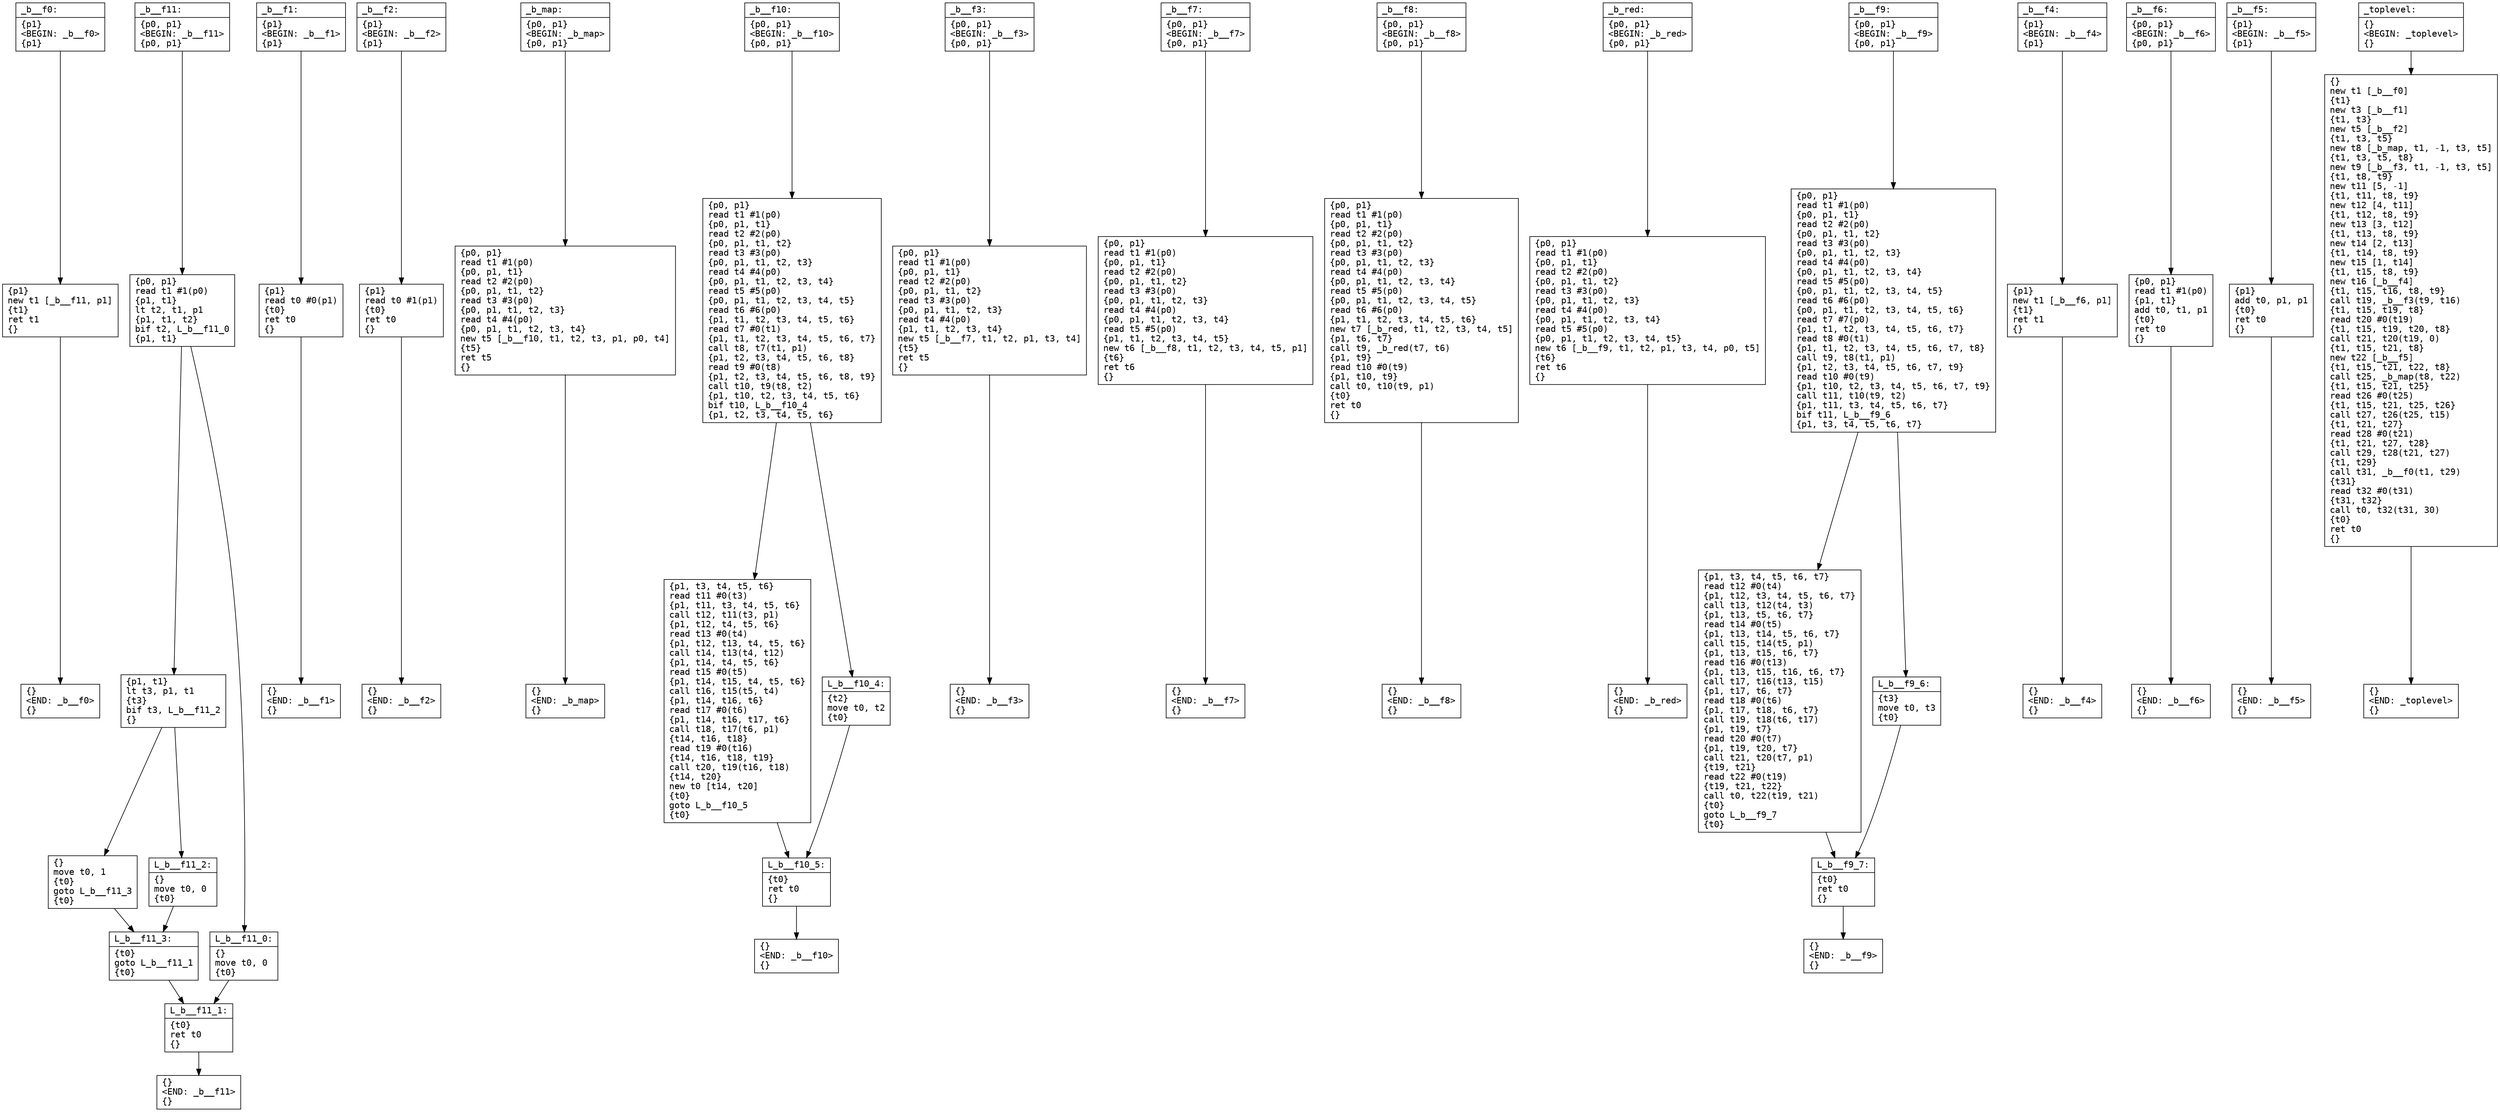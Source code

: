 digraph CFG {
  node [shape=record fontname="courier"]
  _b__f00 [label="{_b__f0:\l|\{p1\}\l\<BEGIN: _b__f0\>\l\{p1\}\l}"];
  _b__f01 [label="{\{p1\}\lnew  t1 [_b__f11, p1]\l\{t1\}\lret  t1\l\{\}\l}"];
  _b__f02 [label="{\{\}\l\<END: _b__f0\>\l\{\}\l}"];

  _b__f00 -> _b__f01
  _b__f01 -> _b__f02
  
  _b__f110 [label="{_b__f11:\l|\{p0, p1\}\l\<BEGIN: _b__f11\>\l\{p0, p1\}\l}"];
  _b__f111 [label="{\{p0, p1\}\lread  t1 #1(p0)\l\{p1, t1\}\llt  t2, t1, p1\l\{p1, t1, t2\}\lbif  t2, L_b__f11_0\l\{p1, t1\}\l}"];
  _b__f112 [label="{\{p1, t1\}\llt  t3, p1, t1\l\{t3\}\lbif  t3, L_b__f11_2\l\{\}\l}"];
  _b__f113 [label="{\{\}\lmove  t0, 1\l\{t0\}\lgoto  L_b__f11_3\l\{t0\}\l}"];
  _b__f114 [label="{L_b__f11_2:\l|\{\}\lmove  t0, 0\l\{t0\}\l}"];
  _b__f115 [label="{L_b__f11_3:\l|\{t0\}\lgoto  L_b__f11_1\l\{t0\}\l}"];
  _b__f116 [label="{L_b__f11_0:\l|\{\}\lmove  t0, 0\l\{t0\}\l}"];
  _b__f117 [label="{L_b__f11_1:\l|\{t0\}\lret  t0\l\{\}\l}"];
  _b__f118 [label="{\{\}\l\<END: _b__f11\>\l\{\}\l}"];

  _b__f110 -> _b__f111
  _b__f111 -> _b__f116
  _b__f111 -> _b__f112
  _b__f112 -> _b__f114
  _b__f112 -> _b__f113
  _b__f113 -> _b__f115
  _b__f114 -> _b__f115
  _b__f115 -> _b__f117
  _b__f116 -> _b__f117
  _b__f117 -> _b__f118
  
  _b__f10 [label="{_b__f1:\l|\{p1\}\l\<BEGIN: _b__f1\>\l\{p1\}\l}"];
  _b__f11 [label="{\{p1\}\lread  t0 #0(p1)\l\{t0\}\lret  t0\l\{\}\l}"];
  _b__f12 [label="{\{\}\l\<END: _b__f1\>\l\{\}\l}"];

  _b__f10 -> _b__f11
  _b__f11 -> _b__f12
  
  _b__f20 [label="{_b__f2:\l|\{p1\}\l\<BEGIN: _b__f2\>\l\{p1\}\l}"];
  _b__f21 [label="{\{p1\}\lread  t0 #1(p1)\l\{t0\}\lret  t0\l\{\}\l}"];
  _b__f22 [label="{\{\}\l\<END: _b__f2\>\l\{\}\l}"];

  _b__f20 -> _b__f21
  _b__f21 -> _b__f22
  
  _b_map0 [label="{_b_map:\l|\{p0, p1\}\l\<BEGIN: _b_map\>\l\{p0, p1\}\l}"];
  _b_map1 [label="{\{p0, p1\}\lread  t1 #1(p0)\l\{p0, p1, t1\}\lread  t2 #2(p0)\l\{p0, p1, t1, t2\}\lread  t3 #3(p0)\l\{p0, p1, t1, t2, t3\}\lread  t4 #4(p0)\l\{p0, p1, t1, t2, t3, t4\}\lnew  t5 [_b__f10, t1, t2, t3, p1, p0, t4]\l\{t5\}\lret  t5\l\{\}\l}"];
  _b_map2 [label="{\{\}\l\<END: _b_map\>\l\{\}\l}"];

  _b_map0 -> _b_map1
  _b_map1 -> _b_map2
  
  _b__f100 [label="{_b__f10:\l|\{p0, p1\}\l\<BEGIN: _b__f10\>\l\{p0, p1\}\l}"];
  _b__f101 [label="{\{p0, p1\}\lread  t1 #1(p0)\l\{p0, p1, t1\}\lread  t2 #2(p0)\l\{p0, p1, t1, t2\}\lread  t3 #3(p0)\l\{p0, p1, t1, t2, t3\}\lread  t4 #4(p0)\l\{p0, p1, t1, t2, t3, t4\}\lread  t5 #5(p0)\l\{p0, p1, t1, t2, t3, t4, t5\}\lread  t6 #6(p0)\l\{p1, t1, t2, t3, t4, t5, t6\}\lread  t7 #0(t1)\l\{p1, t1, t2, t3, t4, t5, t6, t7\}\lcall  t8, t7(t1, p1)\l\{p1, t2, t3, t4, t5, t6, t8\}\lread  t9 #0(t8)\l\{p1, t2, t3, t4, t5, t6, t8, t9\}\lcall  t10, t9(t8, t2)\l\{p1, t10, t2, t3, t4, t5, t6\}\lbif  t10, L_b__f10_4\l\{p1, t2, t3, t4, t5, t6\}\l}"];
  _b__f102 [label="{\{p1, t3, t4, t5, t6\}\lread  t11 #0(t3)\l\{p1, t11, t3, t4, t5, t6\}\lcall  t12, t11(t3, p1)\l\{p1, t12, t4, t5, t6\}\lread  t13 #0(t4)\l\{p1, t12, t13, t4, t5, t6\}\lcall  t14, t13(t4, t12)\l\{p1, t14, t4, t5, t6\}\lread  t15 #0(t5)\l\{p1, t14, t15, t4, t5, t6\}\lcall  t16, t15(t5, t4)\l\{p1, t14, t16, t6\}\lread  t17 #0(t6)\l\{p1, t14, t16, t17, t6\}\lcall  t18, t17(t6, p1)\l\{t14, t16, t18\}\lread  t19 #0(t16)\l\{t14, t16, t18, t19\}\lcall  t20, t19(t16, t18)\l\{t14, t20\}\lnew  t0 [t14, t20]\l\{t0\}\lgoto  L_b__f10_5\l\{t0\}\l}"];
  _b__f103 [label="{L_b__f10_4:\l|\{t2\}\lmove  t0, t2\l\{t0\}\l}"];
  _b__f104 [label="{L_b__f10_5:\l|\{t0\}\lret  t0\l\{\}\l}"];
  _b__f105 [label="{\{\}\l\<END: _b__f10\>\l\{\}\l}"];

  _b__f100 -> _b__f101
  _b__f101 -> _b__f103
  _b__f101 -> _b__f102
  _b__f102 -> _b__f104
  _b__f103 -> _b__f104
  _b__f104 -> _b__f105
  
  _b__f30 [label="{_b__f3:\l|\{p0, p1\}\l\<BEGIN: _b__f3\>\l\{p0, p1\}\l}"];
  _b__f31 [label="{\{p0, p1\}\lread  t1 #1(p0)\l\{p0, p1, t1\}\lread  t2 #2(p0)\l\{p0, p1, t1, t2\}\lread  t3 #3(p0)\l\{p0, p1, t1, t2, t3\}\lread  t4 #4(p0)\l\{p1, t1, t2, t3, t4\}\lnew  t5 [_b__f7, t1, t2, p1, t3, t4]\l\{t5\}\lret  t5\l\{\}\l}"];
  _b__f32 [label="{\{\}\l\<END: _b__f3\>\l\{\}\l}"];

  _b__f30 -> _b__f31
  _b__f31 -> _b__f32
  
  _b__f70 [label="{_b__f7:\l|\{p0, p1\}\l\<BEGIN: _b__f7\>\l\{p0, p1\}\l}"];
  _b__f71 [label="{\{p0, p1\}\lread  t1 #1(p0)\l\{p0, p1, t1\}\lread  t2 #2(p0)\l\{p0, p1, t1, t2\}\lread  t3 #3(p0)\l\{p0, p1, t1, t2, t3\}\lread  t4 #4(p0)\l\{p0, p1, t1, t2, t3, t4\}\lread  t5 #5(p0)\l\{p1, t1, t2, t3, t4, t5\}\lnew  t6 [_b__f8, t1, t2, t3, t4, t5, p1]\l\{t6\}\lret  t6\l\{\}\l}"];
  _b__f72 [label="{\{\}\l\<END: _b__f7\>\l\{\}\l}"];

  _b__f70 -> _b__f71
  _b__f71 -> _b__f72
  
  _b__f80 [label="{_b__f8:\l|\{p0, p1\}\l\<BEGIN: _b__f8\>\l\{p0, p1\}\l}"];
  _b__f81 [label="{\{p0, p1\}\lread  t1 #1(p0)\l\{p0, p1, t1\}\lread  t2 #2(p0)\l\{p0, p1, t1, t2\}\lread  t3 #3(p0)\l\{p0, p1, t1, t2, t3\}\lread  t4 #4(p0)\l\{p0, p1, t1, t2, t3, t4\}\lread  t5 #5(p0)\l\{p0, p1, t1, t2, t3, t4, t5\}\lread  t6 #6(p0)\l\{p1, t1, t2, t3, t4, t5, t6\}\lnew  t7 [_b_red, t1, t2, t3, t4, t5]\l\{p1, t6, t7\}\lcall  t9, _b_red(t7, t6)\l\{p1, t9\}\lread  t10 #0(t9)\l\{p1, t10, t9\}\lcall  t0, t10(t9, p1)\l\{t0\}\lret  t0\l\{\}\l}"];
  _b__f82 [label="{\{\}\l\<END: _b__f8\>\l\{\}\l}"];

  _b__f80 -> _b__f81
  _b__f81 -> _b__f82
  
  _b_red0 [label="{_b_red:\l|\{p0, p1\}\l\<BEGIN: _b_red\>\l\{p0, p1\}\l}"];
  _b_red1 [label="{\{p0, p1\}\lread  t1 #1(p0)\l\{p0, p1, t1\}\lread  t2 #2(p0)\l\{p0, p1, t1, t2\}\lread  t3 #3(p0)\l\{p0, p1, t1, t2, t3\}\lread  t4 #4(p0)\l\{p0, p1, t1, t2, t3, t4\}\lread  t5 #5(p0)\l\{p0, p1, t1, t2, t3, t4, t5\}\lnew  t6 [_b__f9, t1, t2, p1, t3, t4, p0, t5]\l\{t6\}\lret  t6\l\{\}\l}"];
  _b_red2 [label="{\{\}\l\<END: _b_red\>\l\{\}\l}"];

  _b_red0 -> _b_red1
  _b_red1 -> _b_red2
  
  _b__f90 [label="{_b__f9:\l|\{p0, p1\}\l\<BEGIN: _b__f9\>\l\{p0, p1\}\l}"];
  _b__f91 [label="{\{p0, p1\}\lread  t1 #1(p0)\l\{p0, p1, t1\}\lread  t2 #2(p0)\l\{p0, p1, t1, t2\}\lread  t3 #3(p0)\l\{p0, p1, t1, t2, t3\}\lread  t4 #4(p0)\l\{p0, p1, t1, t2, t3, t4\}\lread  t5 #5(p0)\l\{p0, p1, t1, t2, t3, t4, t5\}\lread  t6 #6(p0)\l\{p0, p1, t1, t2, t3, t4, t5, t6\}\lread  t7 #7(p0)\l\{p1, t1, t2, t3, t4, t5, t6, t7\}\lread  t8 #0(t1)\l\{p1, t1, t2, t3, t4, t5, t6, t7, t8\}\lcall  t9, t8(t1, p1)\l\{p1, t2, t3, t4, t5, t6, t7, t9\}\lread  t10 #0(t9)\l\{p1, t10, t2, t3, t4, t5, t6, t7, t9\}\lcall  t11, t10(t9, t2)\l\{p1, t11, t3, t4, t5, t6, t7\}\lbif  t11, L_b__f9_6\l\{p1, t3, t4, t5, t6, t7\}\l}"];
  _b__f92 [label="{\{p1, t3, t4, t5, t6, t7\}\lread  t12 #0(t4)\l\{p1, t12, t3, t4, t5, t6, t7\}\lcall  t13, t12(t4, t3)\l\{p1, t13, t5, t6, t7\}\lread  t14 #0(t5)\l\{p1, t13, t14, t5, t6, t7\}\lcall  t15, t14(t5, p1)\l\{p1, t13, t15, t6, t7\}\lread  t16 #0(t13)\l\{p1, t13, t15, t16, t6, t7\}\lcall  t17, t16(t13, t15)\l\{p1, t17, t6, t7\}\lread  t18 #0(t6)\l\{p1, t17, t18, t6, t7\}\lcall  t19, t18(t6, t17)\l\{p1, t19, t7\}\lread  t20 #0(t7)\l\{p1, t19, t20, t7\}\lcall  t21, t20(t7, p1)\l\{t19, t21\}\lread  t22 #0(t19)\l\{t19, t21, t22\}\lcall  t0, t22(t19, t21)\l\{t0\}\lgoto  L_b__f9_7\l\{t0\}\l}"];
  _b__f93 [label="{L_b__f9_6:\l|\{t3\}\lmove  t0, t3\l\{t0\}\l}"];
  _b__f94 [label="{L_b__f9_7:\l|\{t0\}\lret  t0\l\{\}\l}"];
  _b__f95 [label="{\{\}\l\<END: _b__f9\>\l\{\}\l}"];

  _b__f90 -> _b__f91
  _b__f91 -> _b__f93
  _b__f91 -> _b__f92
  _b__f92 -> _b__f94
  _b__f93 -> _b__f94
  _b__f94 -> _b__f95
  
  _b__f40 [label="{_b__f4:\l|\{p1\}\l\<BEGIN: _b__f4\>\l\{p1\}\l}"];
  _b__f41 [label="{\{p1\}\lnew  t1 [_b__f6, p1]\l\{t1\}\lret  t1\l\{\}\l}"];
  _b__f42 [label="{\{\}\l\<END: _b__f4\>\l\{\}\l}"];

  _b__f40 -> _b__f41
  _b__f41 -> _b__f42
  
  _b__f60 [label="{_b__f6:\l|\{p0, p1\}\l\<BEGIN: _b__f6\>\l\{p0, p1\}\l}"];
  _b__f61 [label="{\{p0, p1\}\lread  t1 #1(p0)\l\{p1, t1\}\ladd  t0, t1, p1\l\{t0\}\lret  t0\l\{\}\l}"];
  _b__f62 [label="{\{\}\l\<END: _b__f6\>\l\{\}\l}"];

  _b__f60 -> _b__f61
  _b__f61 -> _b__f62
  
  _b__f50 [label="{_b__f5:\l|\{p1\}\l\<BEGIN: _b__f5\>\l\{p1\}\l}"];
  _b__f51 [label="{\{p1\}\ladd  t0, p1, p1\l\{t0\}\lret  t0\l\{\}\l}"];
  _b__f52 [label="{\{\}\l\<END: _b__f5\>\l\{\}\l}"];

  _b__f50 -> _b__f51
  _b__f51 -> _b__f52
  
  _toplevel0 [label="{_toplevel:\l|\{\}\l\<BEGIN: _toplevel\>\l\{\}\l}"];
  _toplevel1 [label="{\{\}\lnew  t1 [_b__f0]\l\{t1\}\lnew  t3 [_b__f1]\l\{t1, t3\}\lnew  t5 [_b__f2]\l\{t1, t3, t5\}\lnew  t8 [_b_map, t1, -1, t3, t5]\l\{t1, t3, t5, t8\}\lnew  t9 [_b__f3, t1, -1, t3, t5]\l\{t1, t8, t9\}\lnew  t11 [5, -1]\l\{t1, t11, t8, t9\}\lnew  t12 [4, t11]\l\{t1, t12, t8, t9\}\lnew  t13 [3, t12]\l\{t1, t13, t8, t9\}\lnew  t14 [2, t13]\l\{t1, t14, t8, t9\}\lnew  t15 [1, t14]\l\{t1, t15, t8, t9\}\lnew  t16 [_b__f4]\l\{t1, t15, t16, t8, t9\}\lcall  t19, _b__f3(t9, t16)\l\{t1, t15, t19, t8\}\lread  t20 #0(t19)\l\{t1, t15, t19, t20, t8\}\lcall  t21, t20(t19, 0)\l\{t1, t15, t21, t8\}\lnew  t22 [_b__f5]\l\{t1, t15, t21, t22, t8\}\lcall  t25, _b_map(t8, t22)\l\{t1, t15, t21, t25\}\lread  t26 #0(t25)\l\{t1, t15, t21, t25, t26\}\lcall  t27, t26(t25, t15)\l\{t1, t21, t27\}\lread  t28 #0(t21)\l\{t1, t21, t27, t28\}\lcall  t29, t28(t21, t27)\l\{t1, t29\}\lcall  t31, _b__f0(t1, t29)\l\{t31\}\lread  t32 #0(t31)\l\{t31, t32\}\lcall  t0, t32(t31, 30)\l\{t0\}\lret  t0\l\{\}\l}"];
  _toplevel2 [label="{\{\}\l\<END: _toplevel\>\l\{\}\l}"];

  _toplevel0 -> _toplevel1
  _toplevel1 -> _toplevel2
  }
